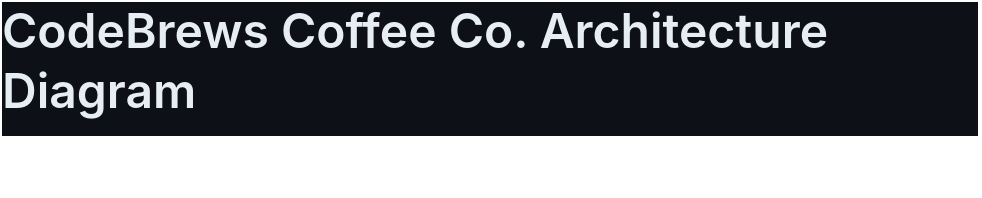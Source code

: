 <mxfile version="24.4.8" type="device">
  <diagram name="Page-1" id="hSAglNaQYvKz-FtsoszB">
    <mxGraphModel dx="954" dy="608" grid="1" gridSize="10" guides="1" tooltips="1" connect="1" arrows="1" fold="1" page="1" pageScale="1" pageWidth="850" pageHeight="1100" math="0" shadow="0">
      <root>
        <mxCell id="0" />
        <mxCell id="1" parent="0" />
        <mxCell id="LxOHPdHERRWZgXyC1u9R-1" value="&lt;h1 style=&quot;box-sizing: border-box; margin-right: 0px; margin-bottom: 16px; margin-left: 0px; font-weight: var(--base-text-weight-semibold, 600); line-height: 1.25; padding-bottom: 0.3em; border-bottom: 1px solid var(--borderColor-muted, var(--color-border-muted)); color: rgb(230, 237, 243); font-family: -apple-system, &amp;quot;system-ui&amp;quot;, &amp;quot;Segoe UI&amp;quot;, &amp;quot;Noto Sans&amp;quot;, Helvetica, Arial, sans-serif, &amp;quot;Apple Color Emoji&amp;quot;, &amp;quot;Segoe UI Emoji&amp;quot;; text-align: start; background-color: rgb(13, 17, 23); margin-top: 0px !important;&quot; dir=&quot;auto&quot; class=&quot;heading-element&quot; tabindex=&quot;-1&quot;&gt;CodeBrews Coffee Co. Architecture Diagram&lt;/h1&gt;&lt;div&gt;&lt;br&gt;&lt;/div&gt;" style="text;html=1;align=center;verticalAlign=middle;whiteSpace=wrap;rounded=0;" vertex="1" parent="1">
          <mxGeometry x="180" width="490" height="70" as="geometry" />
        </mxCell>
      </root>
    </mxGraphModel>
  </diagram>
</mxfile>
